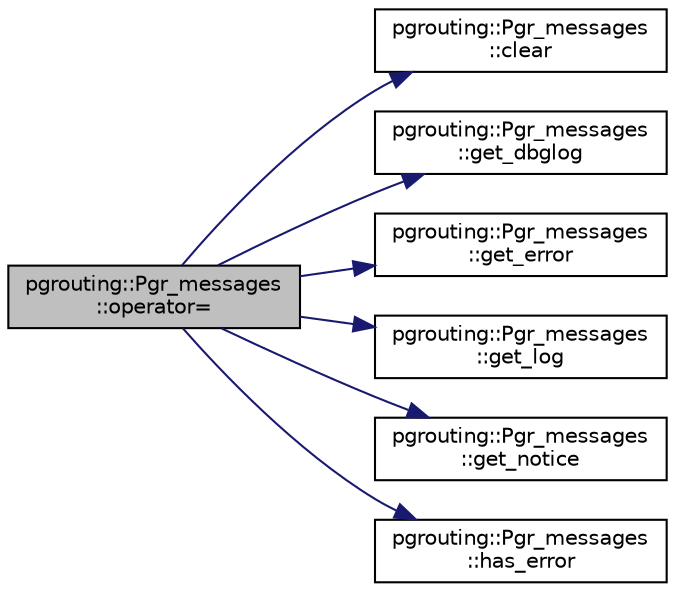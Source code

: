 digraph "pgrouting::Pgr_messages::operator="
{
  edge [fontname="Helvetica",fontsize="10",labelfontname="Helvetica",labelfontsize="10"];
  node [fontname="Helvetica",fontsize="10",shape=record];
  rankdir="LR";
  Node97 [label="pgrouting::Pgr_messages\l::operator=",height=0.2,width=0.4,color="black", fillcolor="grey75", style="filled", fontcolor="black"];
  Node97 -> Node98 [color="midnightblue",fontsize="10",style="solid",fontname="Helvetica"];
  Node98 [label="pgrouting::Pgr_messages\l::clear",height=0.2,width=0.4,color="black", fillcolor="white", style="filled",URL="$classpgrouting_1_1Pgr__messages.html#a99a9dde300a4a8e5ce8abc8b0560b9f8",tooltip="clear "];
  Node97 -> Node99 [color="midnightblue",fontsize="10",style="solid",fontname="Helvetica"];
  Node99 [label="pgrouting::Pgr_messages\l::get_dbglog",height=0.2,width=0.4,color="black", fillcolor="white", style="filled",URL="$classpgrouting_1_1Pgr__messages.html#a0ee57a6f1b3ca034a44b1b89e32e4854",tooltip="get_error "];
  Node97 -> Node100 [color="midnightblue",fontsize="10",style="solid",fontname="Helvetica"];
  Node100 [label="pgrouting::Pgr_messages\l::get_error",height=0.2,width=0.4,color="black", fillcolor="white", style="filled",URL="$classpgrouting_1_1Pgr__messages.html#a7f6fd9736d46b81a91df0c465d363547",tooltip="get_error "];
  Node97 -> Node101 [color="midnightblue",fontsize="10",style="solid",fontname="Helvetica"];
  Node101 [label="pgrouting::Pgr_messages\l::get_log",height=0.2,width=0.4,color="black", fillcolor="white", style="filled",URL="$classpgrouting_1_1Pgr__messages.html#ad58fe923de5b229f4630b857cc34359b",tooltip="get_log "];
  Node97 -> Node102 [color="midnightblue",fontsize="10",style="solid",fontname="Helvetica"];
  Node102 [label="pgrouting::Pgr_messages\l::get_notice",height=0.2,width=0.4,color="black", fillcolor="white", style="filled",URL="$classpgrouting_1_1Pgr__messages.html#a13e1801328ed7928eee02065f3d04417",tooltip="get_notice "];
  Node97 -> Node103 [color="midnightblue",fontsize="10",style="solid",fontname="Helvetica"];
  Node103 [label="pgrouting::Pgr_messages\l::has_error",height=0.2,width=0.4,color="black", fillcolor="white", style="filled",URL="$classpgrouting_1_1Pgr__messages.html#a222d10fd2dc33544152f16680cc050f3",tooltip="get_error "];
}
